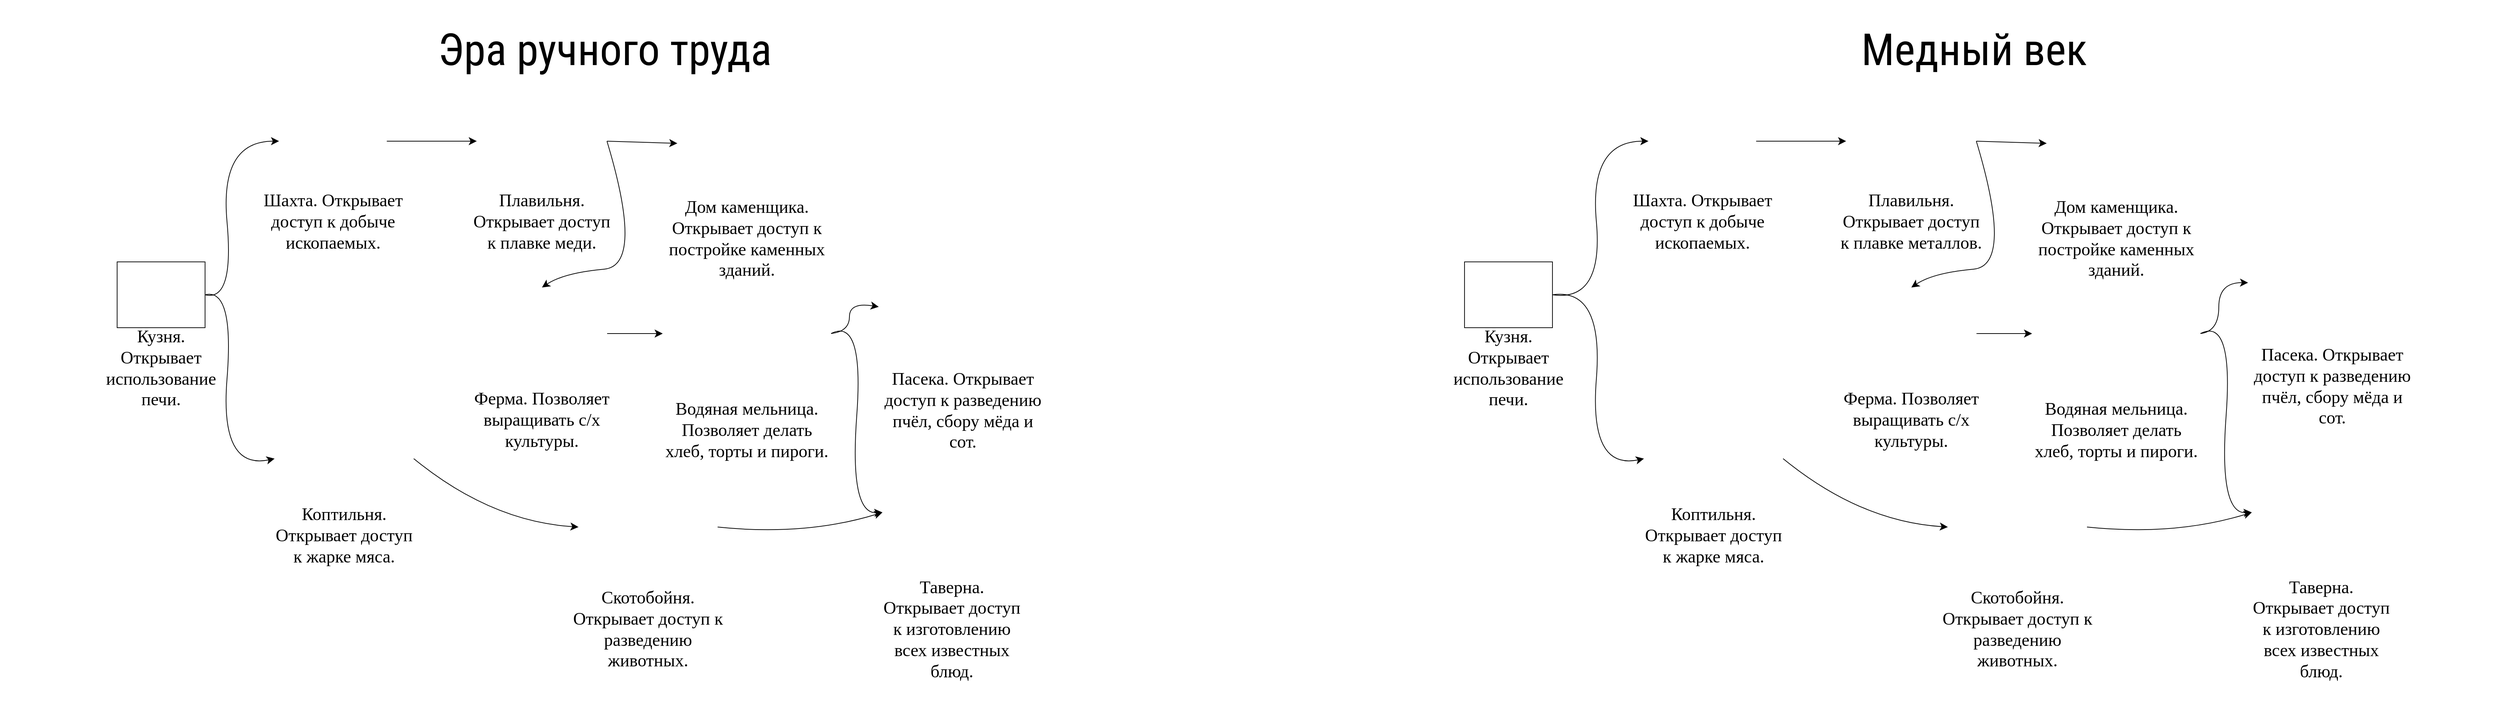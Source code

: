 <mxfile version="21.6.6" type="github">
  <diagram name="Страница 1" id="gLuoUgxs1ZDuPbv5Kvt7">
    <mxGraphModel dx="2143" dy="1255" grid="1" gridSize="10" guides="1" tooltips="1" connect="1" arrows="1" fold="1" page="1" pageScale="1" pageWidth="1920" pageHeight="1200" math="0" shadow="0">
      <root>
        <mxCell id="0" />
        <mxCell id="1" parent="0" />
        <mxCell id="M-s1LXJhAnrmQNin8aws-3" value="" style="shape=image;imageAspect=0;aspect=fixed;verticalLabelPosition=bottom;verticalAlign=top;fontSize=16;image=https://avatars.mds.yandex.net/i?id=76f2e35d3eaf91e3c3c92adec98b5bd1ae316d5b-9181326-images-thumbs&amp;n=13;opacity=80;clipPath=inset(4.44% 6% 4.44% 2.33%);" parent="1" vertex="1">
          <mxGeometry x="100" y="220" width="1652.12" height="925.19" as="geometry" />
        </mxCell>
        <mxCell id="KuUZ50XCyosqBm0AOGB8-7" style="edgeStyle=none;curved=1;rounded=0;orthogonalLoop=1;jettySize=auto;html=1;exitX=1;exitY=0.5;exitDx=0;exitDy=0;entryX=0;entryY=0.5;entryDx=0;entryDy=0;fontSize=12;startSize=8;endSize=8;" parent="1" source="KuUZ50XCyosqBm0AOGB8-3" target="KuUZ50XCyosqBm0AOGB8-5" edge="1">
          <mxGeometry relative="1" as="geometry">
            <Array as="points">
              <mxPoint x="420" y="610" />
              <mxPoint x="400" y="390" />
            </Array>
          </mxGeometry>
        </mxCell>
        <mxCell id="KuUZ50XCyosqBm0AOGB8-11" style="edgeStyle=none;curved=1;rounded=0;orthogonalLoop=1;jettySize=auto;html=1;exitX=1;exitY=0.5;exitDx=0;exitDy=0;entryX=0;entryY=0.5;entryDx=0;entryDy=0;fontSize=12;startSize=8;endSize=8;" parent="1" source="KuUZ50XCyosqBm0AOGB8-3" target="KuUZ50XCyosqBm0AOGB8-9" edge="1">
          <mxGeometry relative="1" as="geometry">
            <Array as="points">
              <mxPoint x="420" y="590" />
              <mxPoint x="400" y="840" />
            </Array>
          </mxGeometry>
        </mxCell>
        <mxCell id="KuUZ50XCyosqBm0AOGB8-3" value="" style="shape=image;imageAspect=0;aspect=fixed;verticalLabelPosition=bottom;verticalAlign=top;fontSize=16;image=https://avatars.mds.yandex.net/i?id=4abc45a1c5fcac343d9ae26bac8b06eb-4011124-images-thumbs&amp;n=13;imageBorder=#050505;" parent="1" vertex="1">
          <mxGeometry x="259.95" y="555" width="120.09" height="89.99" as="geometry" />
        </mxCell>
        <mxCell id="KuUZ50XCyosqBm0AOGB8-4" value="Кузня.&lt;br style=&quot;font-size: 24px;&quot;&gt;Открывает использование печи." style="text;html=1;strokeColor=none;fillColor=none;align=center;verticalAlign=middle;whiteSpace=wrap;rounded=0;fontSize=24;fontFamily=Comic Sans MS;labelBackgroundColor=none;" parent="1" vertex="1">
          <mxGeometry x="220" y="644.99" width="200" height="110.01" as="geometry" />
        </mxCell>
        <mxCell id="KuUZ50XCyosqBm0AOGB8-14" style="edgeStyle=none;curved=1;rounded=0;orthogonalLoop=1;jettySize=auto;html=1;exitX=1;exitY=0.5;exitDx=0;exitDy=0;entryX=0;entryY=0.5;entryDx=0;entryDy=0;fontSize=12;startSize=8;endSize=8;" parent="1" source="KuUZ50XCyosqBm0AOGB8-5" target="KuUZ50XCyosqBm0AOGB8-12" edge="1">
          <mxGeometry relative="1" as="geometry" />
        </mxCell>
        <mxCell id="KuUZ50XCyosqBm0AOGB8-5" value="" style="shape=image;imageAspect=0;aspect=fixed;verticalLabelPosition=bottom;verticalAlign=top;fontSize=16;image=https://i.pinimg.com/originals/df/b9/aa/dfb9aaa8822d1c95fb97937bef0a79be.png;" parent="1" vertex="1">
          <mxGeometry x="481.13" y="340" width="147.08" height="99.98" as="geometry" />
        </mxCell>
        <mxCell id="KuUZ50XCyosqBm0AOGB8-6" value="Шахта. Открывает доступ к добыче ископаемых." style="text;html=1;strokeColor=none;fillColor=none;align=center;verticalAlign=middle;whiteSpace=wrap;rounded=0;fontSize=24;fontFamily=Comic Sans MS;labelBackgroundColor=none;" parent="1" vertex="1">
          <mxGeometry x="454.67" y="444.99" width="200" height="110.01" as="geometry" />
        </mxCell>
        <mxCell id="I9nobdzneEy-vM5rAiae-8" style="edgeStyle=none;curved=1;rounded=0;orthogonalLoop=1;jettySize=auto;html=1;exitX=1;exitY=0.5;exitDx=0;exitDy=0;entryX=0;entryY=0.5;entryDx=0;entryDy=0;fontSize=12;startSize=8;endSize=8;" parent="1" source="KuUZ50XCyosqBm0AOGB8-9" target="I9nobdzneEy-vM5rAiae-5" edge="1">
          <mxGeometry relative="1" as="geometry">
            <Array as="points">
              <mxPoint x="770" y="910" />
            </Array>
          </mxGeometry>
        </mxCell>
        <mxCell id="KuUZ50XCyosqBm0AOGB8-9" value="" style="shape=image;imageAspect=0;aspect=fixed;verticalLabelPosition=bottom;verticalAlign=top;fontSize=16;image=https://avatars.mds.yandex.net/i?id=e0d07e1ab5715b257ecc86123f47e975-4592776-images-thumbs&amp;n=13;" parent="1" vertex="1">
          <mxGeometry x="475" y="774" width="190" height="100" as="geometry" />
        </mxCell>
        <mxCell id="KuUZ50XCyosqBm0AOGB8-10" value="Коптильня. Открывает доступ к жарке мяса." style="text;html=1;strokeColor=none;fillColor=none;align=center;verticalAlign=middle;whiteSpace=wrap;rounded=0;fontSize=24;fontFamily=Comic Sans MS;labelBackgroundColor=none;" parent="1" vertex="1">
          <mxGeometry x="470" y="874" width="200" height="110.01" as="geometry" />
        </mxCell>
        <mxCell id="KuUZ50XCyosqBm0AOGB8-18" style="edgeStyle=none;curved=1;rounded=0;orthogonalLoop=1;jettySize=auto;html=1;exitX=1;exitY=0.5;exitDx=0;exitDy=0;entryX=0;entryY=0.5;entryDx=0;entryDy=0;fontSize=12;startSize=8;endSize=8;" parent="1" source="KuUZ50XCyosqBm0AOGB8-12" target="KuUZ50XCyosqBm0AOGB8-15" edge="1">
          <mxGeometry relative="1" as="geometry" />
        </mxCell>
        <mxCell id="KuUZ50XCyosqBm0AOGB8-21" style="edgeStyle=none;curved=1;rounded=0;orthogonalLoop=1;jettySize=auto;html=1;exitX=1;exitY=0.5;exitDx=0;exitDy=0;entryX=0.5;entryY=0;entryDx=0;entryDy=0;fontSize=12;startSize=8;endSize=8;" parent="1" source="KuUZ50XCyosqBm0AOGB8-12" target="KuUZ50XCyosqBm0AOGB8-19" edge="1">
          <mxGeometry relative="1" as="geometry">
            <Array as="points">
              <mxPoint x="980" y="560" />
              <mxPoint x="870" y="570" />
            </Array>
          </mxGeometry>
        </mxCell>
        <mxCell id="KuUZ50XCyosqBm0AOGB8-12" value="" style="shape=image;imageAspect=0;aspect=fixed;verticalLabelPosition=bottom;verticalAlign=top;fontSize=16;image=https://avatars.mds.yandex.net/i?id=e4cb19346be0a178b36c890636e0e5549b978edb-8187583-images-thumbs&amp;n=13;" parent="1" vertex="1">
          <mxGeometry x="751.13" y="340" width="177.74" height="99.98" as="geometry" />
        </mxCell>
        <mxCell id="KuUZ50XCyosqBm0AOGB8-13" value="Плавильня. Открывает доступ к плавке меди." style="text;html=1;strokeColor=none;fillColor=none;align=center;verticalAlign=middle;whiteSpace=wrap;rounded=0;fontSize=24;fontFamily=Comic Sans MS;labelBackgroundColor=none;" parent="1" vertex="1">
          <mxGeometry x="740" y="444.99" width="200" height="110.01" as="geometry" />
        </mxCell>
        <mxCell id="KuUZ50XCyosqBm0AOGB8-15" value="" style="shape=image;imageAspect=0;aspect=fixed;verticalLabelPosition=bottom;verticalAlign=top;fontSize=16;image=https://avatars.mds.yandex.net/i?id=4df7003726820dc86b49f52e42a8fdba6b284f20-9289605-images-thumbs&amp;n=13;" parent="1" vertex="1">
          <mxGeometry x="1025" y="330" width="190" height="126" as="geometry" />
        </mxCell>
        <mxCell id="KuUZ50XCyosqBm0AOGB8-16" value="Дом каменщика. Открывает доступ к постройке каменных зданий." style="text;html=1;strokeColor=none;fillColor=none;align=center;verticalAlign=middle;whiteSpace=wrap;rounded=0;fontSize=24;fontFamily=Comic Sans MS;labelBackgroundColor=none;" parent="1" vertex="1">
          <mxGeometry x="1002.05" y="470" width="235.89" height="105" as="geometry" />
        </mxCell>
        <mxCell id="KuUZ50XCyosqBm0AOGB8-24" style="edgeStyle=none;curved=1;rounded=0;orthogonalLoop=1;jettySize=auto;html=1;exitX=1;exitY=0.5;exitDx=0;exitDy=0;entryX=0;entryY=0.5;entryDx=0;entryDy=0;fontSize=12;startSize=8;endSize=8;" parent="1" source="KuUZ50XCyosqBm0AOGB8-19" target="KuUZ50XCyosqBm0AOGB8-22" edge="1">
          <mxGeometry relative="1" as="geometry" />
        </mxCell>
        <mxCell id="KuUZ50XCyosqBm0AOGB8-19" value="" style="shape=image;imageAspect=0;aspect=fixed;verticalLabelPosition=bottom;verticalAlign=top;fontSize=16;image=https://avatars.mds.yandex.net/i?id=537190a88f9671c2258bdce7cfe80fc68666d6fe-5858868-images-thumbs&amp;n=13;" parent="1" vertex="1">
          <mxGeometry x="751.13" y="590" width="178" height="126" as="geometry" />
        </mxCell>
        <mxCell id="KuUZ50XCyosqBm0AOGB8-20" value="Ферма. Позволяет выращивать с/х культуры." style="text;html=1;strokeColor=none;fillColor=none;align=center;verticalAlign=middle;whiteSpace=wrap;rounded=0;fontSize=24;fontFamily=Comic Sans MS;labelBackgroundColor=none;" parent="1" vertex="1">
          <mxGeometry x="740" y="716" width="200" height="110.01" as="geometry" />
        </mxCell>
        <mxCell id="I9nobdzneEy-vM5rAiae-3" style="edgeStyle=none;curved=1;rounded=0;orthogonalLoop=1;jettySize=auto;html=1;exitX=1;exitY=0.5;exitDx=0;exitDy=0;entryX=0;entryY=0.5;entryDx=0;entryDy=0;fontSize=12;startSize=8;endSize=8;" parent="1" source="KuUZ50XCyosqBm0AOGB8-22" target="I9nobdzneEy-vM5rAiae-1" edge="1">
          <mxGeometry relative="1" as="geometry">
            <Array as="points">
              <mxPoint x="1280" y="630" />
              <mxPoint x="1260" y="900" />
            </Array>
          </mxGeometry>
        </mxCell>
        <mxCell id="I9nobdzneEy-vM5rAiae-13" style="edgeStyle=none;curved=1;rounded=0;orthogonalLoop=1;jettySize=auto;html=1;exitX=1;exitY=0.5;exitDx=0;exitDy=0;entryX=0;entryY=0.5;entryDx=0;entryDy=0;fontSize=12;startSize=8;endSize=8;" parent="1" source="KuUZ50XCyosqBm0AOGB8-22" target="I9nobdzneEy-vM5rAiae-11" edge="1">
          <mxGeometry relative="1" as="geometry">
            <Array as="points">
              <mxPoint x="1260" y="650" />
              <mxPoint x="1260" y="610" />
            </Array>
          </mxGeometry>
        </mxCell>
        <mxCell id="KuUZ50XCyosqBm0AOGB8-22" value="" style="shape=image;imageAspect=0;aspect=fixed;verticalLabelPosition=bottom;verticalAlign=top;fontSize=16;image=https://avatars.mds.yandex.net/i?id=9b789f653e1eb3a5e1f9f6a77d5ec1cd0435b46c-8819379-images-thumbs&amp;n=13;" parent="1" vertex="1">
          <mxGeometry x="1005" y="590" width="230" height="126" as="geometry" />
        </mxCell>
        <mxCell id="KuUZ50XCyosqBm0AOGB8-23" value="Водяная мельница. Позволяет делать хлеб, торты и пироги." style="text;html=1;strokeColor=none;fillColor=none;align=center;verticalAlign=middle;whiteSpace=wrap;rounded=0;fontSize=24;fontFamily=Comic Sans MS;labelBackgroundColor=none;" parent="1" vertex="1">
          <mxGeometry x="1005" y="730" width="230" height="110.01" as="geometry" />
        </mxCell>
        <mxCell id="I9nobdzneEy-vM5rAiae-1" value="" style="shape=image;imageAspect=0;aspect=fixed;verticalLabelPosition=bottom;verticalAlign=top;fontSize=16;image=https://i.pinimg.com/originals/c1/3f/80/c13f80562d17b202692de7846316f2c1.jpg;" parent="1" vertex="1">
          <mxGeometry x="1305" y="826.01" width="190" height="143" as="geometry" />
        </mxCell>
        <mxCell id="I9nobdzneEy-vM5rAiae-2" value="Таверна. Открывает доступ к изготовлению всех известных блюд." style="text;html=1;strokeColor=none;fillColor=none;align=center;verticalAlign=middle;whiteSpace=wrap;rounded=0;fontSize=24;fontFamily=Comic Sans MS;labelBackgroundColor=none;" parent="1" vertex="1">
          <mxGeometry x="1300" y="980" width="200" height="154.02" as="geometry" />
        </mxCell>
        <mxCell id="I9nobdzneEy-vM5rAiae-9" style="edgeStyle=none;curved=1;rounded=0;orthogonalLoop=1;jettySize=auto;html=1;exitX=1;exitY=0.5;exitDx=0;exitDy=0;entryX=0;entryY=0.5;entryDx=0;entryDy=0;fontSize=12;startSize=8;endSize=8;" parent="1" source="I9nobdzneEy-vM5rAiae-5" target="I9nobdzneEy-vM5rAiae-1" edge="1">
          <mxGeometry relative="1" as="geometry">
            <Array as="points">
              <mxPoint x="1200" y="930" />
            </Array>
          </mxGeometry>
        </mxCell>
        <mxCell id="I9nobdzneEy-vM5rAiae-5" value="" style="shape=image;imageAspect=0;aspect=fixed;verticalLabelPosition=bottom;verticalAlign=top;fontSize=16;image=https://i.pinimg.com/originals/28/ba/2f/28ba2f68b4035b1fca919146fa7f840b.jpg;" parent="1" vertex="1">
          <mxGeometry x="890" y="845" width="190" height="145" as="geometry" />
        </mxCell>
        <mxCell id="I9nobdzneEy-vM5rAiae-6" value="Скотобойня. Открывает доступ к разведению животных." style="text;html=1;strokeColor=none;fillColor=none;align=center;verticalAlign=middle;whiteSpace=wrap;rounded=0;fontSize=24;fontFamily=Comic Sans MS;labelBackgroundColor=none;" parent="1" vertex="1">
          <mxGeometry x="875" y="1002" width="220" height="110.01" as="geometry" />
        </mxCell>
        <mxCell id="I9nobdzneEy-vM5rAiae-11" value="" style="shape=image;imageAspect=0;aspect=fixed;verticalLabelPosition=bottom;verticalAlign=top;fontSize=16;image=https://i.pinimg.com/originals/a5/79/a8/a579a81f89556091bad0da50d2d4eaaf.jpg;" parent="1" vertex="1">
          <mxGeometry x="1300" y="540" width="230" height="153" as="geometry" />
        </mxCell>
        <mxCell id="I9nobdzneEy-vM5rAiae-12" value="Пасека. Открывает доступ к разведению пчёл, сбору мёда и сот." style="text;html=1;strokeColor=none;fillColor=none;align=center;verticalAlign=middle;whiteSpace=wrap;rounded=0;fontSize=24;fontFamily=Comic Sans MS;labelBackgroundColor=none;" parent="1" vertex="1">
          <mxGeometry x="1300" y="703" width="230" height="110.01" as="geometry" />
        </mxCell>
        <mxCell id="M-s1LXJhAnrmQNin8aws-1" value="&lt;font style=&quot;font-size: 60px;&quot;&gt;Эра ручного труда&lt;/font&gt;" style="text;html=1;strokeColor=none;fillColor=none;align=center;verticalAlign=middle;whiteSpace=wrap;rounded=0;fontSize=16;fontFamily=Roboto Condensed;fontSource=https%3A%2F%2Ffonts.googleapis.com%2Fcss%3Ffamily%3DRoboto%2BCondensed;" parent="1" vertex="1">
          <mxGeometry x="596.06" y="250" width="660" height="30" as="geometry" />
        </mxCell>
        <mxCell id="NOOcwZdEn6BVw9hJxqQU-1" value="" style="shape=image;imageAspect=0;aspect=fixed;verticalLabelPosition=bottom;verticalAlign=top;fontSize=16;image=https://bigfoto.name/uploads/posts/2021-12/1640062867_43-bigfoto-name-p-med-dekorativnaya-listovaya-v-interere-84.jpg;opacity=80;" vertex="1" parent="1">
          <mxGeometry x="2060" y="197.6" width="1452.8" height="970" as="geometry" />
        </mxCell>
        <mxCell id="NOOcwZdEn6BVw9hJxqQU-2" style="edgeStyle=none;curved=1;rounded=0;orthogonalLoop=1;jettySize=auto;html=1;exitX=1;exitY=0.5;exitDx=0;exitDy=0;entryX=0;entryY=0.5;entryDx=0;entryDy=0;fontSize=12;startSize=8;endSize=8;" edge="1" parent="1" source="NOOcwZdEn6BVw9hJxqQU-4" target="NOOcwZdEn6BVw9hJxqQU-7">
          <mxGeometry relative="1" as="geometry">
            <Array as="points">
              <mxPoint x="2290" y="610" />
              <mxPoint x="2270" y="390" />
            </Array>
          </mxGeometry>
        </mxCell>
        <mxCell id="NOOcwZdEn6BVw9hJxqQU-3" style="edgeStyle=none;curved=1;rounded=0;orthogonalLoop=1;jettySize=auto;html=1;exitX=1;exitY=0.5;exitDx=0;exitDy=0;entryX=0;entryY=0.5;entryDx=0;entryDy=0;fontSize=12;startSize=8;endSize=8;" edge="1" parent="1" source="NOOcwZdEn6BVw9hJxqQU-4" target="NOOcwZdEn6BVw9hJxqQU-10">
          <mxGeometry relative="1" as="geometry">
            <Array as="points">
              <mxPoint x="2290" y="590" />
              <mxPoint x="2270" y="840" />
            </Array>
          </mxGeometry>
        </mxCell>
        <mxCell id="NOOcwZdEn6BVw9hJxqQU-4" value="" style="shape=image;imageAspect=0;aspect=fixed;verticalLabelPosition=bottom;verticalAlign=top;fontSize=16;image=https://avatars.mds.yandex.net/i?id=4abc45a1c5fcac343d9ae26bac8b06eb-4011124-images-thumbs&amp;n=13;imageBorder=#050505;" vertex="1" parent="1">
          <mxGeometry x="2099.95" y="555" width="120.09" height="89.99" as="geometry" />
        </mxCell>
        <mxCell id="NOOcwZdEn6BVw9hJxqQU-5" value="Кузня.&lt;br style=&quot;font-size: 24px;&quot;&gt;Открывает использование печи." style="text;html=1;strokeColor=none;fillColor=none;align=center;verticalAlign=middle;whiteSpace=wrap;rounded=0;fontSize=24;fontFamily=Comic Sans MS;labelBackgroundColor=none;" vertex="1" parent="1">
          <mxGeometry x="2060" y="644.99" width="200" height="110.01" as="geometry" />
        </mxCell>
        <mxCell id="NOOcwZdEn6BVw9hJxqQU-6" style="edgeStyle=none;curved=1;rounded=0;orthogonalLoop=1;jettySize=auto;html=1;exitX=1;exitY=0.5;exitDx=0;exitDy=0;entryX=0;entryY=0.5;entryDx=0;entryDy=0;fontSize=12;startSize=8;endSize=8;" edge="1" parent="1" source="NOOcwZdEn6BVw9hJxqQU-7" target="NOOcwZdEn6BVw9hJxqQU-14">
          <mxGeometry relative="1" as="geometry" />
        </mxCell>
        <mxCell id="NOOcwZdEn6BVw9hJxqQU-7" value="" style="shape=image;imageAspect=0;aspect=fixed;verticalLabelPosition=bottom;verticalAlign=top;fontSize=16;image=https://i.pinimg.com/originals/df/b9/aa/dfb9aaa8822d1c95fb97937bef0a79be.png;" vertex="1" parent="1">
          <mxGeometry x="2351.13" y="340" width="147.08" height="99.98" as="geometry" />
        </mxCell>
        <mxCell id="NOOcwZdEn6BVw9hJxqQU-8" value="Шахта. Открывает доступ к добыче ископаемых." style="text;html=1;strokeColor=none;fillColor=none;align=center;verticalAlign=middle;whiteSpace=wrap;rounded=0;fontSize=24;fontFamily=Comic Sans MS;labelBackgroundColor=none;" vertex="1" parent="1">
          <mxGeometry x="2324.67" y="444.99" width="200" height="110.01" as="geometry" />
        </mxCell>
        <mxCell id="NOOcwZdEn6BVw9hJxqQU-9" style="edgeStyle=none;curved=1;rounded=0;orthogonalLoop=1;jettySize=auto;html=1;exitX=1;exitY=0.5;exitDx=0;exitDy=0;entryX=0;entryY=0.5;entryDx=0;entryDy=0;fontSize=12;startSize=8;endSize=8;" edge="1" parent="1" source="NOOcwZdEn6BVw9hJxqQU-10" target="NOOcwZdEn6BVw9hJxqQU-28">
          <mxGeometry relative="1" as="geometry">
            <Array as="points">
              <mxPoint x="2640" y="910" />
            </Array>
          </mxGeometry>
        </mxCell>
        <mxCell id="NOOcwZdEn6BVw9hJxqQU-10" value="" style="shape=image;imageAspect=0;aspect=fixed;verticalLabelPosition=bottom;verticalAlign=top;fontSize=16;image=https://avatars.mds.yandex.net/i?id=e0d07e1ab5715b257ecc86123f47e975-4592776-images-thumbs&amp;n=13;" vertex="1" parent="1">
          <mxGeometry x="2345" y="774" width="190" height="100" as="geometry" />
        </mxCell>
        <mxCell id="NOOcwZdEn6BVw9hJxqQU-11" value="Коптильня. Открывает доступ к жарке мяса." style="text;html=1;strokeColor=none;fillColor=none;align=center;verticalAlign=middle;whiteSpace=wrap;rounded=0;fontSize=24;fontFamily=Comic Sans MS;labelBackgroundColor=none;" vertex="1" parent="1">
          <mxGeometry x="2340" y="874" width="200" height="110.01" as="geometry" />
        </mxCell>
        <mxCell id="NOOcwZdEn6BVw9hJxqQU-12" style="edgeStyle=none;curved=1;rounded=0;orthogonalLoop=1;jettySize=auto;html=1;exitX=1;exitY=0.5;exitDx=0;exitDy=0;entryX=0;entryY=0.5;entryDx=0;entryDy=0;fontSize=12;startSize=8;endSize=8;" edge="1" parent="1" source="NOOcwZdEn6BVw9hJxqQU-14" target="NOOcwZdEn6BVw9hJxqQU-16">
          <mxGeometry relative="1" as="geometry" />
        </mxCell>
        <mxCell id="NOOcwZdEn6BVw9hJxqQU-13" style="edgeStyle=none;curved=1;rounded=0;orthogonalLoop=1;jettySize=auto;html=1;exitX=1;exitY=0.5;exitDx=0;exitDy=0;entryX=0.5;entryY=0;entryDx=0;entryDy=0;fontSize=12;startSize=8;endSize=8;" edge="1" parent="1" source="NOOcwZdEn6BVw9hJxqQU-14" target="NOOcwZdEn6BVw9hJxqQU-19">
          <mxGeometry relative="1" as="geometry">
            <Array as="points">
              <mxPoint x="2850" y="560" />
              <mxPoint x="2740" y="570" />
            </Array>
          </mxGeometry>
        </mxCell>
        <mxCell id="NOOcwZdEn6BVw9hJxqQU-14" value="" style="shape=image;imageAspect=0;aspect=fixed;verticalLabelPosition=bottom;verticalAlign=top;fontSize=16;image=https://avatars.mds.yandex.net/i?id=e4cb19346be0a178b36c890636e0e5549b978edb-8187583-images-thumbs&amp;n=13;" vertex="1" parent="1">
          <mxGeometry x="2621.13" y="340" width="177.74" height="99.98" as="geometry" />
        </mxCell>
        <mxCell id="NOOcwZdEn6BVw9hJxqQU-15" value="Плавильня. Открывает доступ к плавке металлов." style="text;html=1;strokeColor=none;fillColor=none;align=center;verticalAlign=middle;whiteSpace=wrap;rounded=0;fontSize=24;fontFamily=Comic Sans MS;labelBackgroundColor=none;" vertex="1" parent="1">
          <mxGeometry x="2610" y="444.99" width="200" height="110.01" as="geometry" />
        </mxCell>
        <mxCell id="NOOcwZdEn6BVw9hJxqQU-16" value="" style="shape=image;imageAspect=0;aspect=fixed;verticalLabelPosition=bottom;verticalAlign=top;fontSize=16;image=https://avatars.mds.yandex.net/i?id=4df7003726820dc86b49f52e42a8fdba6b284f20-9289605-images-thumbs&amp;n=13;" vertex="1" parent="1">
          <mxGeometry x="2895" y="330" width="190" height="126" as="geometry" />
        </mxCell>
        <mxCell id="NOOcwZdEn6BVw9hJxqQU-17" value="Дом каменщика. Открывает доступ к постройке каменных зданий." style="text;html=1;strokeColor=none;fillColor=none;align=center;verticalAlign=middle;whiteSpace=wrap;rounded=0;fontSize=24;fontFamily=Comic Sans MS;labelBackgroundColor=none;" vertex="1" parent="1">
          <mxGeometry x="2872.05" y="470" width="235.89" height="105" as="geometry" />
        </mxCell>
        <mxCell id="NOOcwZdEn6BVw9hJxqQU-18" style="edgeStyle=none;curved=1;rounded=0;orthogonalLoop=1;jettySize=auto;html=1;exitX=1;exitY=0.5;exitDx=0;exitDy=0;entryX=0;entryY=0.5;entryDx=0;entryDy=0;fontSize=12;startSize=8;endSize=8;" edge="1" parent="1" source="NOOcwZdEn6BVw9hJxqQU-19" target="NOOcwZdEn6BVw9hJxqQU-23">
          <mxGeometry relative="1" as="geometry" />
        </mxCell>
        <mxCell id="NOOcwZdEn6BVw9hJxqQU-19" value="" style="shape=image;imageAspect=0;aspect=fixed;verticalLabelPosition=bottom;verticalAlign=top;fontSize=16;image=https://avatars.mds.yandex.net/i?id=537190a88f9671c2258bdce7cfe80fc68666d6fe-5858868-images-thumbs&amp;n=13;" vertex="1" parent="1">
          <mxGeometry x="2621.13" y="590" width="178" height="126" as="geometry" />
        </mxCell>
        <mxCell id="NOOcwZdEn6BVw9hJxqQU-20" value="Ферма. Позволяет выращивать с/х культуры." style="text;html=1;strokeColor=none;fillColor=none;align=center;verticalAlign=middle;whiteSpace=wrap;rounded=0;fontSize=24;fontFamily=Comic Sans MS;labelBackgroundColor=none;" vertex="1" parent="1">
          <mxGeometry x="2610" y="716" width="200" height="110.01" as="geometry" />
        </mxCell>
        <mxCell id="NOOcwZdEn6BVw9hJxqQU-21" style="edgeStyle=none;curved=1;rounded=0;orthogonalLoop=1;jettySize=auto;html=1;exitX=1;exitY=0.5;exitDx=0;exitDy=0;entryX=0;entryY=0.5;entryDx=0;entryDy=0;fontSize=12;startSize=8;endSize=8;" edge="1" parent="1" source="NOOcwZdEn6BVw9hJxqQU-23" target="NOOcwZdEn6BVw9hJxqQU-25">
          <mxGeometry relative="1" as="geometry">
            <Array as="points">
              <mxPoint x="3150" y="630" />
              <mxPoint x="3130" y="900" />
            </Array>
          </mxGeometry>
        </mxCell>
        <mxCell id="NOOcwZdEn6BVw9hJxqQU-22" style="edgeStyle=none;curved=1;rounded=0;orthogonalLoop=1;jettySize=auto;html=1;exitX=1;exitY=0.5;exitDx=0;exitDy=0;entryX=0;entryY=0.5;entryDx=0;entryDy=0;fontSize=12;startSize=8;endSize=8;" edge="1" parent="1" source="NOOcwZdEn6BVw9hJxqQU-23" target="NOOcwZdEn6BVw9hJxqQU-30">
          <mxGeometry relative="1" as="geometry">
            <Array as="points">
              <mxPoint x="3130" y="650" />
              <mxPoint x="3130" y="583" />
            </Array>
          </mxGeometry>
        </mxCell>
        <mxCell id="NOOcwZdEn6BVw9hJxqQU-23" value="" style="shape=image;imageAspect=0;aspect=fixed;verticalLabelPosition=bottom;verticalAlign=top;fontSize=16;image=https://avatars.mds.yandex.net/i?id=9b789f653e1eb3a5e1f9f6a77d5ec1cd0435b46c-8819379-images-thumbs&amp;n=13;" vertex="1" parent="1">
          <mxGeometry x="2875" y="590" width="230" height="126" as="geometry" />
        </mxCell>
        <mxCell id="NOOcwZdEn6BVw9hJxqQU-24" value="Водяная мельница. Позволяет делать хлеб, торты и пироги." style="text;html=1;strokeColor=none;fillColor=none;align=center;verticalAlign=middle;whiteSpace=wrap;rounded=0;fontSize=24;fontFamily=Comic Sans MS;labelBackgroundColor=none;" vertex="1" parent="1">
          <mxGeometry x="2875" y="730" width="230" height="110.01" as="geometry" />
        </mxCell>
        <mxCell id="NOOcwZdEn6BVw9hJxqQU-25" value="" style="shape=image;imageAspect=0;aspect=fixed;verticalLabelPosition=bottom;verticalAlign=top;fontSize=16;image=https://i.pinimg.com/originals/c1/3f/80/c13f80562d17b202692de7846316f2c1.jpg;" vertex="1" parent="1">
          <mxGeometry x="3175" y="826.01" width="190" height="143" as="geometry" />
        </mxCell>
        <mxCell id="NOOcwZdEn6BVw9hJxqQU-26" value="Таверна. Открывает доступ к изготовлению всех известных блюд." style="text;html=1;strokeColor=none;fillColor=none;align=center;verticalAlign=middle;whiteSpace=wrap;rounded=0;fontSize=24;fontFamily=Comic Sans MS;labelBackgroundColor=none;" vertex="1" parent="1">
          <mxGeometry x="3170" y="980" width="200" height="154.02" as="geometry" />
        </mxCell>
        <mxCell id="NOOcwZdEn6BVw9hJxqQU-27" style="edgeStyle=none;curved=1;rounded=0;orthogonalLoop=1;jettySize=auto;html=1;exitX=1;exitY=0.5;exitDx=0;exitDy=0;entryX=0;entryY=0.5;entryDx=0;entryDy=0;fontSize=12;startSize=8;endSize=8;" edge="1" parent="1" source="NOOcwZdEn6BVw9hJxqQU-28" target="NOOcwZdEn6BVw9hJxqQU-25">
          <mxGeometry relative="1" as="geometry">
            <Array as="points">
              <mxPoint x="3070" y="930" />
            </Array>
          </mxGeometry>
        </mxCell>
        <mxCell id="NOOcwZdEn6BVw9hJxqQU-28" value="" style="shape=image;imageAspect=0;aspect=fixed;verticalLabelPosition=bottom;verticalAlign=top;fontSize=16;image=https://i.pinimg.com/originals/28/ba/2f/28ba2f68b4035b1fca919146fa7f840b.jpg;" vertex="1" parent="1">
          <mxGeometry x="2760" y="845" width="190" height="145" as="geometry" />
        </mxCell>
        <mxCell id="NOOcwZdEn6BVw9hJxqQU-29" value="Скотобойня. Открывает доступ к разведению животных." style="text;html=1;strokeColor=none;fillColor=none;align=center;verticalAlign=middle;whiteSpace=wrap;rounded=0;fontSize=24;fontFamily=Comic Sans MS;labelBackgroundColor=none;" vertex="1" parent="1">
          <mxGeometry x="2745" y="1002" width="220" height="110.01" as="geometry" />
        </mxCell>
        <mxCell id="NOOcwZdEn6BVw9hJxqQU-30" value="" style="shape=image;imageAspect=0;aspect=fixed;verticalLabelPosition=bottom;verticalAlign=top;fontSize=16;image=https://i.pinimg.com/originals/a5/79/a8/a579a81f89556091bad0da50d2d4eaaf.jpg;" vertex="1" parent="1">
          <mxGeometry x="3170" y="507" width="230" height="153" as="geometry" />
        </mxCell>
        <mxCell id="NOOcwZdEn6BVw9hJxqQU-31" value="Пасека. Открывает доступ к разведению пчёл, сбору мёда и сот." style="text;html=1;strokeColor=none;fillColor=none;align=center;verticalAlign=middle;whiteSpace=wrap;rounded=0;fontSize=24;fontFamily=Comic Sans MS;labelBackgroundColor=none;" vertex="1" parent="1">
          <mxGeometry x="3170" y="670" width="230" height="110.01" as="geometry" />
        </mxCell>
        <mxCell id="NOOcwZdEn6BVw9hJxqQU-32" value="&lt;span style=&quot;font-size: 60px;&quot;&gt;Медный век&lt;/span&gt;" style="text;html=1;strokeColor=none;fillColor=none;align=center;verticalAlign=middle;whiteSpace=wrap;rounded=0;fontSize=16;fontFamily=Roboto Condensed;fontSource=https%3A%2F%2Ffonts.googleapis.com%2Fcss%3Ffamily%3DRoboto%2BCondensed;" vertex="1" parent="1">
          <mxGeometry x="2466.06" y="250" width="660" height="30" as="geometry" />
        </mxCell>
      </root>
    </mxGraphModel>
  </diagram>
</mxfile>
